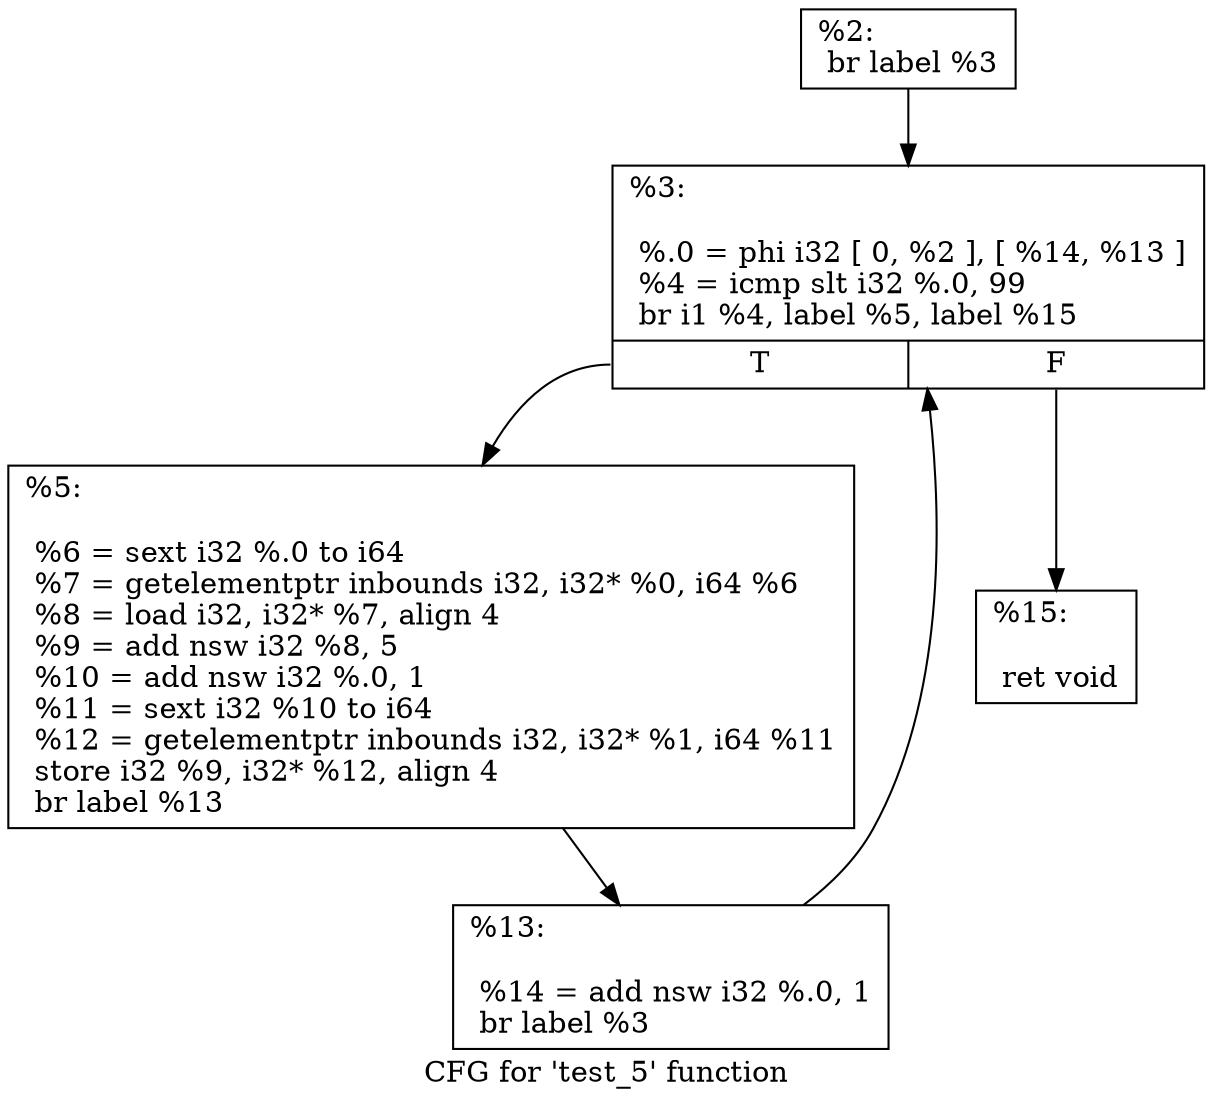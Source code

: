 digraph "CFG for 'test_5' function" {
	label="CFG for 'test_5' function";

	Node0x3bb0b00 [shape=record,label="{%2:\l  br label %3\l}"];
	Node0x3bb0b00 -> Node0x3bb0b50;
	Node0x3bb0b50 [shape=record,label="{%3:\l\l  %.0 = phi i32 [ 0, %2 ], [ %14, %13 ]\l  %4 = icmp slt i32 %.0, 99\l  br i1 %4, label %5, label %15\l|{<s0>T|<s1>F}}"];
	Node0x3bb0b50:s0 -> Node0x3bb11a0;
	Node0x3bb0b50:s1 -> Node0x3bb1230;
	Node0x3bb11a0 [shape=record,label="{%5:\l\l  %6 = sext i32 %.0 to i64\l  %7 = getelementptr inbounds i32, i32* %0, i64 %6\l  %8 = load i32, i32* %7, align 4\l  %9 = add nsw i32 %8, 5\l  %10 = add nsw i32 %.0, 1\l  %11 = sext i32 %10 to i64\l  %12 = getelementptr inbounds i32, i32* %1, i64 %11\l  store i32 %9, i32* %12, align 4\l  br label %13\l}"];
	Node0x3bb11a0 -> Node0x3bb0eb0;
	Node0x3bb0eb0 [shape=record,label="{%13:\l\l  %14 = add nsw i32 %.0, 1\l  br label %3\l}"];
	Node0x3bb0eb0 -> Node0x3bb0b50;
	Node0x3bb1230 [shape=record,label="{%15:\l\l  ret void\l}"];
}
